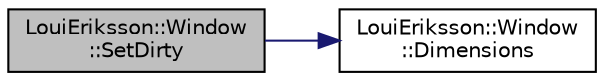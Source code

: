 digraph "LouiEriksson::Window::SetDirty"
{
 // LATEX_PDF_SIZE
  edge [fontname="Helvetica",fontsize="10",labelfontname="Helvetica",labelfontsize="10"];
  node [fontname="Helvetica",fontsize="10",shape=record];
  rankdir="LR";
  Node1 [label="LouiEriksson::Window\l::SetDirty",height=0.2,width=0.4,color="black", fillcolor="grey75", style="filled", fontcolor="black",tooltip=" "];
  Node1 -> Node2 [color="midnightblue",fontsize="10",style="solid",fontname="Helvetica"];
  Node2 [label="LouiEriksson::Window\l::Dimensions",height=0.2,width=0.4,color="black", fillcolor="white", style="filled",URL="$class_loui_eriksson_1_1_window.html#ad4cc2a891451e37bf38afc042e6da9e8",tooltip="Returns the window's x,y dimensions as a c-style array."];
}
